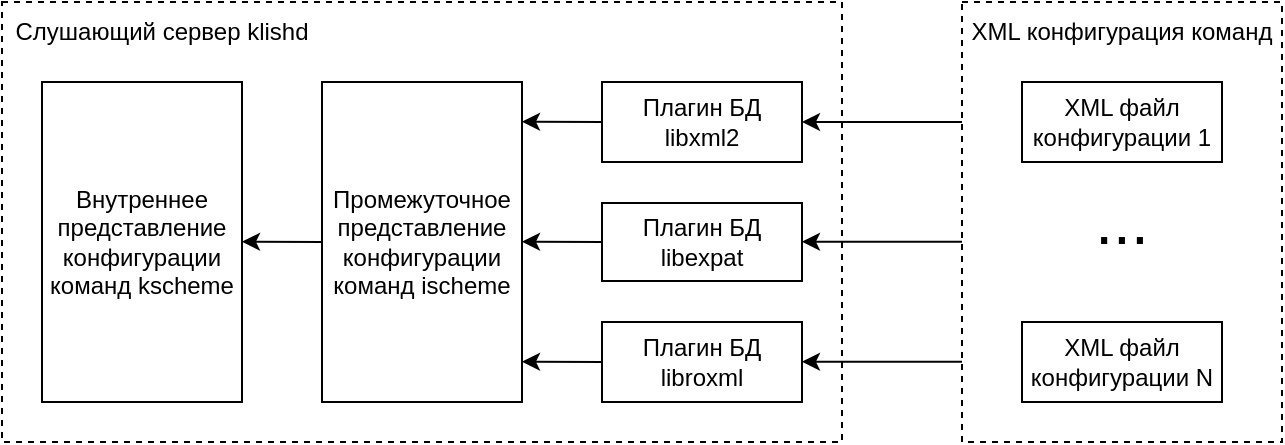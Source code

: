 <mxfile version="23.1.5" type="device">
  <diagram name="Страница — 1" id="OUudB_qsvCB226KxlGIW">
    <mxGraphModel dx="956" dy="605" grid="1" gridSize="10" guides="1" tooltips="1" connect="1" arrows="1" fold="1" page="1" pageScale="1" pageWidth="827" pageHeight="1169" math="0" shadow="0">
      <root>
        <mxCell id="0" />
        <mxCell id="1" parent="0" />
        <mxCell id="lojdyQg56bxN2ZcsIYBC-1" value="" style="whiteSpace=wrap;html=1;align=center;dashed=1;fillStyle=auto;" vertex="1" parent="1">
          <mxGeometry x="40" y="40" width="420" height="220" as="geometry" />
        </mxCell>
        <mxCell id="lojdyQg56bxN2ZcsIYBC-2" value="Слушающий сервер klishd" style="text;html=1;align=center;verticalAlign=middle;whiteSpace=wrap;rounded=0;" vertex="1" parent="1">
          <mxGeometry x="40" y="40" width="160" height="30" as="geometry" />
        </mxCell>
        <mxCell id="lojdyQg56bxN2ZcsIYBC-4" value="Внутреннее представление конфигурации команд kscheme" style="whiteSpace=wrap;html=1;align=center;" vertex="1" parent="1">
          <mxGeometry x="60" y="80" width="100" height="160" as="geometry" />
        </mxCell>
        <mxCell id="lojdyQg56bxN2ZcsIYBC-5" value="Промежуточное представление конфигурации команд ischeme" style="whiteSpace=wrap;html=1;align=center;" vertex="1" parent="1">
          <mxGeometry x="200" y="80" width="100" height="160" as="geometry" />
        </mxCell>
        <mxCell id="lojdyQg56bxN2ZcsIYBC-6" value="Плагин БД libxml2" style="whiteSpace=wrap;html=1;align=center;" vertex="1" parent="1">
          <mxGeometry x="340" y="80" width="100" height="40" as="geometry" />
        </mxCell>
        <mxCell id="lojdyQg56bxN2ZcsIYBC-7" value="Плагин БД libexpat" style="whiteSpace=wrap;html=1;align=center;" vertex="1" parent="1">
          <mxGeometry x="340" y="140.5" width="100" height="39" as="geometry" />
        </mxCell>
        <mxCell id="lojdyQg56bxN2ZcsIYBC-8" value="Плагин БД libroxml" style="whiteSpace=wrap;html=1;align=center;" vertex="1" parent="1">
          <mxGeometry x="340" y="200" width="100" height="40" as="geometry" />
        </mxCell>
        <mxCell id="lojdyQg56bxN2ZcsIYBC-10" value="" style="whiteSpace=wrap;html=1;align=center;dashed=1;fillStyle=auto;" vertex="1" parent="1">
          <mxGeometry x="520" y="40" width="160" height="220" as="geometry" />
        </mxCell>
        <mxCell id="lojdyQg56bxN2ZcsIYBC-11" value="XML конфигурация команд" style="text;html=1;align=center;verticalAlign=middle;whiteSpace=wrap;rounded=0;" vertex="1" parent="1">
          <mxGeometry x="520" y="40" width="160" height="30" as="geometry" />
        </mxCell>
        <mxCell id="lojdyQg56bxN2ZcsIYBC-12" value="XML файл конфигурации 1" style="whiteSpace=wrap;html=1;align=center;" vertex="1" parent="1">
          <mxGeometry x="550" y="80" width="100" height="40" as="geometry" />
        </mxCell>
        <mxCell id="lojdyQg56bxN2ZcsIYBC-13" value="&lt;font style=&quot;font-size: 32px;&quot;&gt;...&lt;/font&gt;" style="whiteSpace=wrap;html=1;align=center;strokeColor=none;" vertex="1" parent="1">
          <mxGeometry x="550" y="130" width="100" height="40" as="geometry" />
        </mxCell>
        <mxCell id="lojdyQg56bxN2ZcsIYBC-14" value="XML файл конфигурации N" style="whiteSpace=wrap;html=1;align=center;" vertex="1" parent="1">
          <mxGeometry x="550" y="200" width="100" height="40" as="geometry" />
        </mxCell>
        <mxCell id="lojdyQg56bxN2ZcsIYBC-15" value="" style="endArrow=classic;html=1;rounded=0;entryX=1;entryY=0.5;entryDx=0;entryDy=0;" edge="1" parent="1" target="lojdyQg56bxN2ZcsIYBC-6">
          <mxGeometry width="50" height="50" relative="1" as="geometry">
            <mxPoint x="520" y="100" as="sourcePoint" />
            <mxPoint x="440" y="170" as="targetPoint" />
          </mxGeometry>
        </mxCell>
        <mxCell id="lojdyQg56bxN2ZcsIYBC-16" value="" style="endArrow=classic;html=1;rounded=0;entryX=1;entryY=0.5;entryDx=0;entryDy=0;" edge="1" parent="1">
          <mxGeometry width="50" height="50" relative="1" as="geometry">
            <mxPoint x="520" y="159.88" as="sourcePoint" />
            <mxPoint x="440" y="159.88" as="targetPoint" />
          </mxGeometry>
        </mxCell>
        <mxCell id="lojdyQg56bxN2ZcsIYBC-17" value="" style="endArrow=classic;html=1;rounded=0;entryX=1;entryY=0.5;entryDx=0;entryDy=0;" edge="1" parent="1">
          <mxGeometry width="50" height="50" relative="1" as="geometry">
            <mxPoint x="520" y="219.88" as="sourcePoint" />
            <mxPoint x="440" y="219.88" as="targetPoint" />
          </mxGeometry>
        </mxCell>
        <mxCell id="lojdyQg56bxN2ZcsIYBC-18" value="" style="endArrow=classic;html=1;rounded=0;entryX=1;entryY=0.5;entryDx=0;entryDy=0;" edge="1" parent="1">
          <mxGeometry width="50" height="50" relative="1" as="geometry">
            <mxPoint x="340" y="160" as="sourcePoint" />
            <mxPoint x="300" y="159.88" as="targetPoint" />
          </mxGeometry>
        </mxCell>
        <mxCell id="lojdyQg56bxN2ZcsIYBC-19" value="" style="endArrow=classic;html=1;rounded=0;entryX=1;entryY=0.5;entryDx=0;entryDy=0;" edge="1" parent="1">
          <mxGeometry width="50" height="50" relative="1" as="geometry">
            <mxPoint x="340" y="220" as="sourcePoint" />
            <mxPoint x="300" y="219.88" as="targetPoint" />
          </mxGeometry>
        </mxCell>
        <mxCell id="lojdyQg56bxN2ZcsIYBC-20" value="" style="endArrow=classic;html=1;rounded=0;entryX=1;entryY=0.5;entryDx=0;entryDy=0;" edge="1" parent="1">
          <mxGeometry width="50" height="50" relative="1" as="geometry">
            <mxPoint x="340" y="100" as="sourcePoint" />
            <mxPoint x="300" y="99.88" as="targetPoint" />
          </mxGeometry>
        </mxCell>
        <mxCell id="lojdyQg56bxN2ZcsIYBC-21" value="" style="endArrow=classic;html=1;rounded=0;entryX=1;entryY=0.5;entryDx=0;entryDy=0;" edge="1" parent="1">
          <mxGeometry width="50" height="50" relative="1" as="geometry">
            <mxPoint x="200" y="160" as="sourcePoint" />
            <mxPoint x="160" y="159.88" as="targetPoint" />
          </mxGeometry>
        </mxCell>
      </root>
    </mxGraphModel>
  </diagram>
</mxfile>
